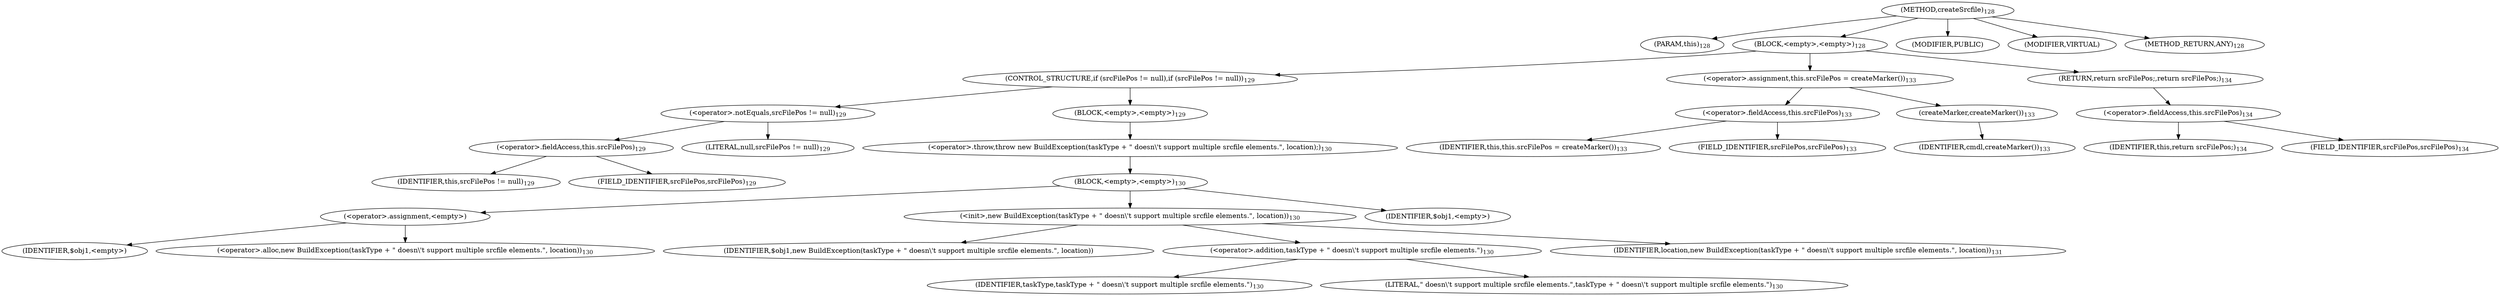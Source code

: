 digraph "createSrcfile" {  
"135" [label = <(METHOD,createSrcfile)<SUB>128</SUB>> ]
"136" [label = <(PARAM,this)<SUB>128</SUB>> ]
"137" [label = <(BLOCK,&lt;empty&gt;,&lt;empty&gt;)<SUB>128</SUB>> ]
"138" [label = <(CONTROL_STRUCTURE,if (srcFilePos != null),if (srcFilePos != null))<SUB>129</SUB>> ]
"139" [label = <(&lt;operator&gt;.notEquals,srcFilePos != null)<SUB>129</SUB>> ]
"140" [label = <(&lt;operator&gt;.fieldAccess,this.srcFilePos)<SUB>129</SUB>> ]
"141" [label = <(IDENTIFIER,this,srcFilePos != null)<SUB>129</SUB>> ]
"142" [label = <(FIELD_IDENTIFIER,srcFilePos,srcFilePos)<SUB>129</SUB>> ]
"143" [label = <(LITERAL,null,srcFilePos != null)<SUB>129</SUB>> ]
"144" [label = <(BLOCK,&lt;empty&gt;,&lt;empty&gt;)<SUB>129</SUB>> ]
"145" [label = <(&lt;operator&gt;.throw,throw new BuildException(taskType + &quot; doesn\'t support multiple srcfile elements.&quot;, location);)<SUB>130</SUB>> ]
"146" [label = <(BLOCK,&lt;empty&gt;,&lt;empty&gt;)<SUB>130</SUB>> ]
"147" [label = <(&lt;operator&gt;.assignment,&lt;empty&gt;)> ]
"148" [label = <(IDENTIFIER,$obj1,&lt;empty&gt;)> ]
"149" [label = <(&lt;operator&gt;.alloc,new BuildException(taskType + &quot; doesn\'t support multiple srcfile elements.&quot;, location))<SUB>130</SUB>> ]
"150" [label = <(&lt;init&gt;,new BuildException(taskType + &quot; doesn\'t support multiple srcfile elements.&quot;, location))<SUB>130</SUB>> ]
"151" [label = <(IDENTIFIER,$obj1,new BuildException(taskType + &quot; doesn\'t support multiple srcfile elements.&quot;, location))> ]
"152" [label = <(&lt;operator&gt;.addition,taskType + &quot; doesn\'t support multiple srcfile elements.&quot;)<SUB>130</SUB>> ]
"153" [label = <(IDENTIFIER,taskType,taskType + &quot; doesn\'t support multiple srcfile elements.&quot;)<SUB>130</SUB>> ]
"154" [label = <(LITERAL,&quot; doesn\'t support multiple srcfile elements.&quot;,taskType + &quot; doesn\'t support multiple srcfile elements.&quot;)<SUB>130</SUB>> ]
"155" [label = <(IDENTIFIER,location,new BuildException(taskType + &quot; doesn\'t support multiple srcfile elements.&quot;, location))<SUB>131</SUB>> ]
"156" [label = <(IDENTIFIER,$obj1,&lt;empty&gt;)> ]
"157" [label = <(&lt;operator&gt;.assignment,this.srcFilePos = createMarker())<SUB>133</SUB>> ]
"158" [label = <(&lt;operator&gt;.fieldAccess,this.srcFilePos)<SUB>133</SUB>> ]
"159" [label = <(IDENTIFIER,this,this.srcFilePos = createMarker())<SUB>133</SUB>> ]
"160" [label = <(FIELD_IDENTIFIER,srcFilePos,srcFilePos)<SUB>133</SUB>> ]
"161" [label = <(createMarker,createMarker())<SUB>133</SUB>> ]
"162" [label = <(IDENTIFIER,cmdl,createMarker())<SUB>133</SUB>> ]
"163" [label = <(RETURN,return srcFilePos;,return srcFilePos;)<SUB>134</SUB>> ]
"164" [label = <(&lt;operator&gt;.fieldAccess,this.srcFilePos)<SUB>134</SUB>> ]
"165" [label = <(IDENTIFIER,this,return srcFilePos;)<SUB>134</SUB>> ]
"166" [label = <(FIELD_IDENTIFIER,srcFilePos,srcFilePos)<SUB>134</SUB>> ]
"167" [label = <(MODIFIER,PUBLIC)> ]
"168" [label = <(MODIFIER,VIRTUAL)> ]
"169" [label = <(METHOD_RETURN,ANY)<SUB>128</SUB>> ]
  "135" -> "136" 
  "135" -> "137" 
  "135" -> "167" 
  "135" -> "168" 
  "135" -> "169" 
  "137" -> "138" 
  "137" -> "157" 
  "137" -> "163" 
  "138" -> "139" 
  "138" -> "144" 
  "139" -> "140" 
  "139" -> "143" 
  "140" -> "141" 
  "140" -> "142" 
  "144" -> "145" 
  "145" -> "146" 
  "146" -> "147" 
  "146" -> "150" 
  "146" -> "156" 
  "147" -> "148" 
  "147" -> "149" 
  "150" -> "151" 
  "150" -> "152" 
  "150" -> "155" 
  "152" -> "153" 
  "152" -> "154" 
  "157" -> "158" 
  "157" -> "161" 
  "158" -> "159" 
  "158" -> "160" 
  "161" -> "162" 
  "163" -> "164" 
  "164" -> "165" 
  "164" -> "166" 
}
